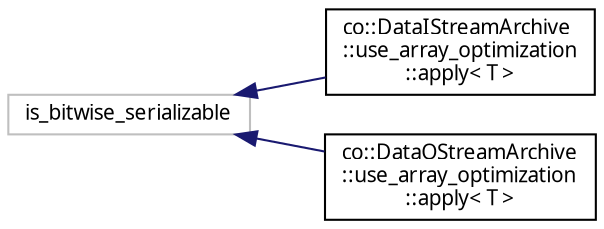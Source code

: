 digraph "Graphical Class Hierarchy"
{
  edge [fontname="Sans",fontsize="10",labelfontname="Sans",labelfontsize="10"];
  node [fontname="Sans",fontsize="10",shape=record];
  rankdir="LR";
  Node1 [label="is_bitwise_serializable",height=0.2,width=0.4,color="grey75", fillcolor="white", style="filled"];
  Node1 -> Node2 [dir="back",color="midnightblue",fontsize="10",style="solid",fontname="Sans"];
  Node2 [label="co::DataIStreamArchive\l::use_array_optimization\l::apply\< T \>",height=0.2,width=0.4,color="black", fillcolor="white", style="filled",URL="$structco_1_1DataIStreamArchive_1_1use__array__optimization_1_1apply.html"];
  Node1 -> Node3 [dir="back",color="midnightblue",fontsize="10",style="solid",fontname="Sans"];
  Node3 [label="co::DataOStreamArchive\l::use_array_optimization\l::apply\< T \>",height=0.2,width=0.4,color="black", fillcolor="white", style="filled",URL="$structco_1_1DataOStreamArchive_1_1use__array__optimization_1_1apply.html"];
}
